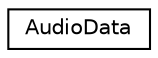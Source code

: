 digraph "Graphical Class Hierarchy"
{
 // LATEX_PDF_SIZE
  edge [fontname="Helvetica",fontsize="10",labelfontname="Helvetica",labelfontsize="10"];
  node [fontname="Helvetica",fontsize="10",shape=record];
  rankdir="LR";
  Node0 [label="AudioData",height=0.2,width=0.4,color="black", fillcolor="white", style="filled",URL="$structAudioData.html",tooltip=" "];
}
